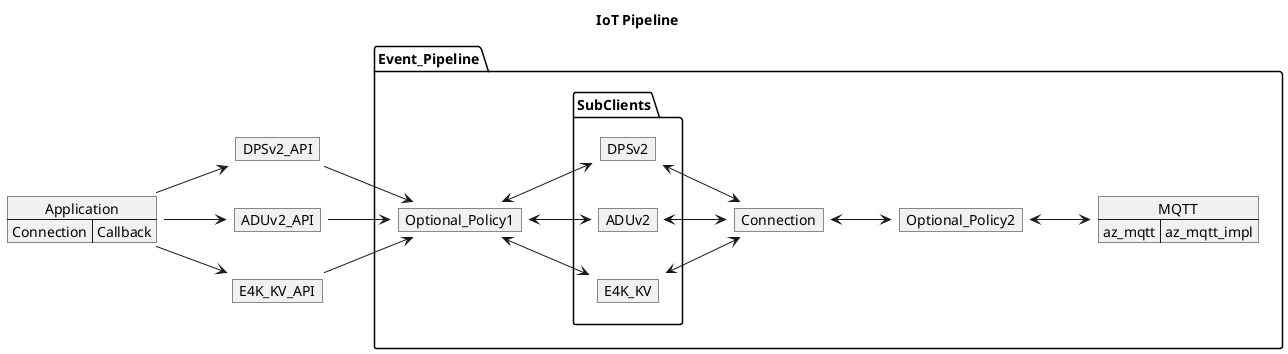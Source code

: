@startuml IoTPipeline
left to right direction
' Horizontal lines: -->, <--, <-->
' Vertical lines: ->, <-, <->
title IoT Pipeline

map Application {
    Connection => Callback
}

map DPSv2_API {
}

map ADUv2_API {
}

map E4K_KV_API {
}

package Event_Pipeline
{
    map Optional_Policy1 {
    }

    package SubClients {
        map DPSv2 {
        }
        map ADUv2 {
        }
        map E4K_KV {
        }
    }

    map Connection {
    }

    map Optional_Policy2 {
    }

    map MQTT {
        az_mqtt => az_mqtt_impl
    }
}

Application --> DPSv2_API
Application --> ADUv2_API
Application --> E4K_KV_API

DPSv2_API --> Optional_Policy1
ADUv2_API --> Optional_Policy1
E4K_KV_API --> Optional_Policy1

Optional_Policy1 <--> DPSv2
Optional_Policy1 <--> ADUv2 
Optional_Policy1 <--> E4K_KV 

DPSv2 <--> Connection
ADUv2 <--> Connection
E4K_KV <--> Connection
Connection <--> Optional_Policy2 
Optional_Policy2 <--> MQTT
@enduml